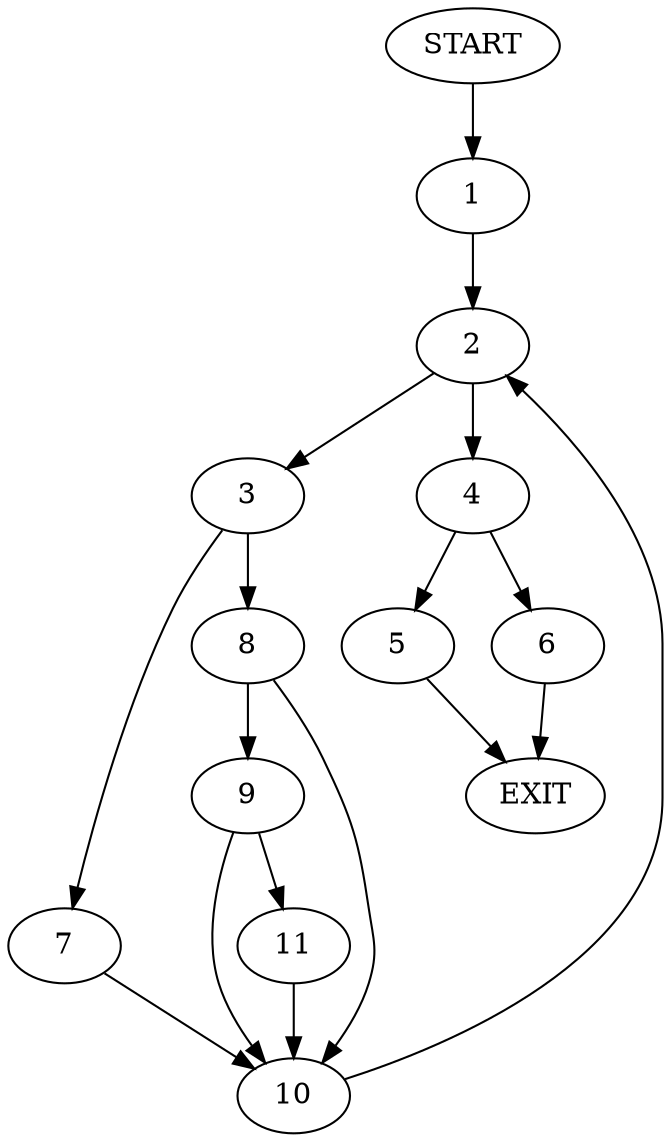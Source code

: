 digraph {
0 [label="START"]
12 [label="EXIT"]
0 -> 1
1 -> 2
2 -> 3
2 -> 4
4 -> 5
4 -> 6
3 -> 7
3 -> 8
8 -> 9
8 -> 10
7 -> 10
10 -> 2
9 -> 10
9 -> 11
11 -> 10
5 -> 12
6 -> 12
}
